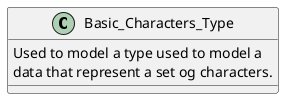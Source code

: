 @startuml

class Basic_Characters_Type
{
  Used to model a type used to model a
  data that represent a set og characters.
}

@enduml